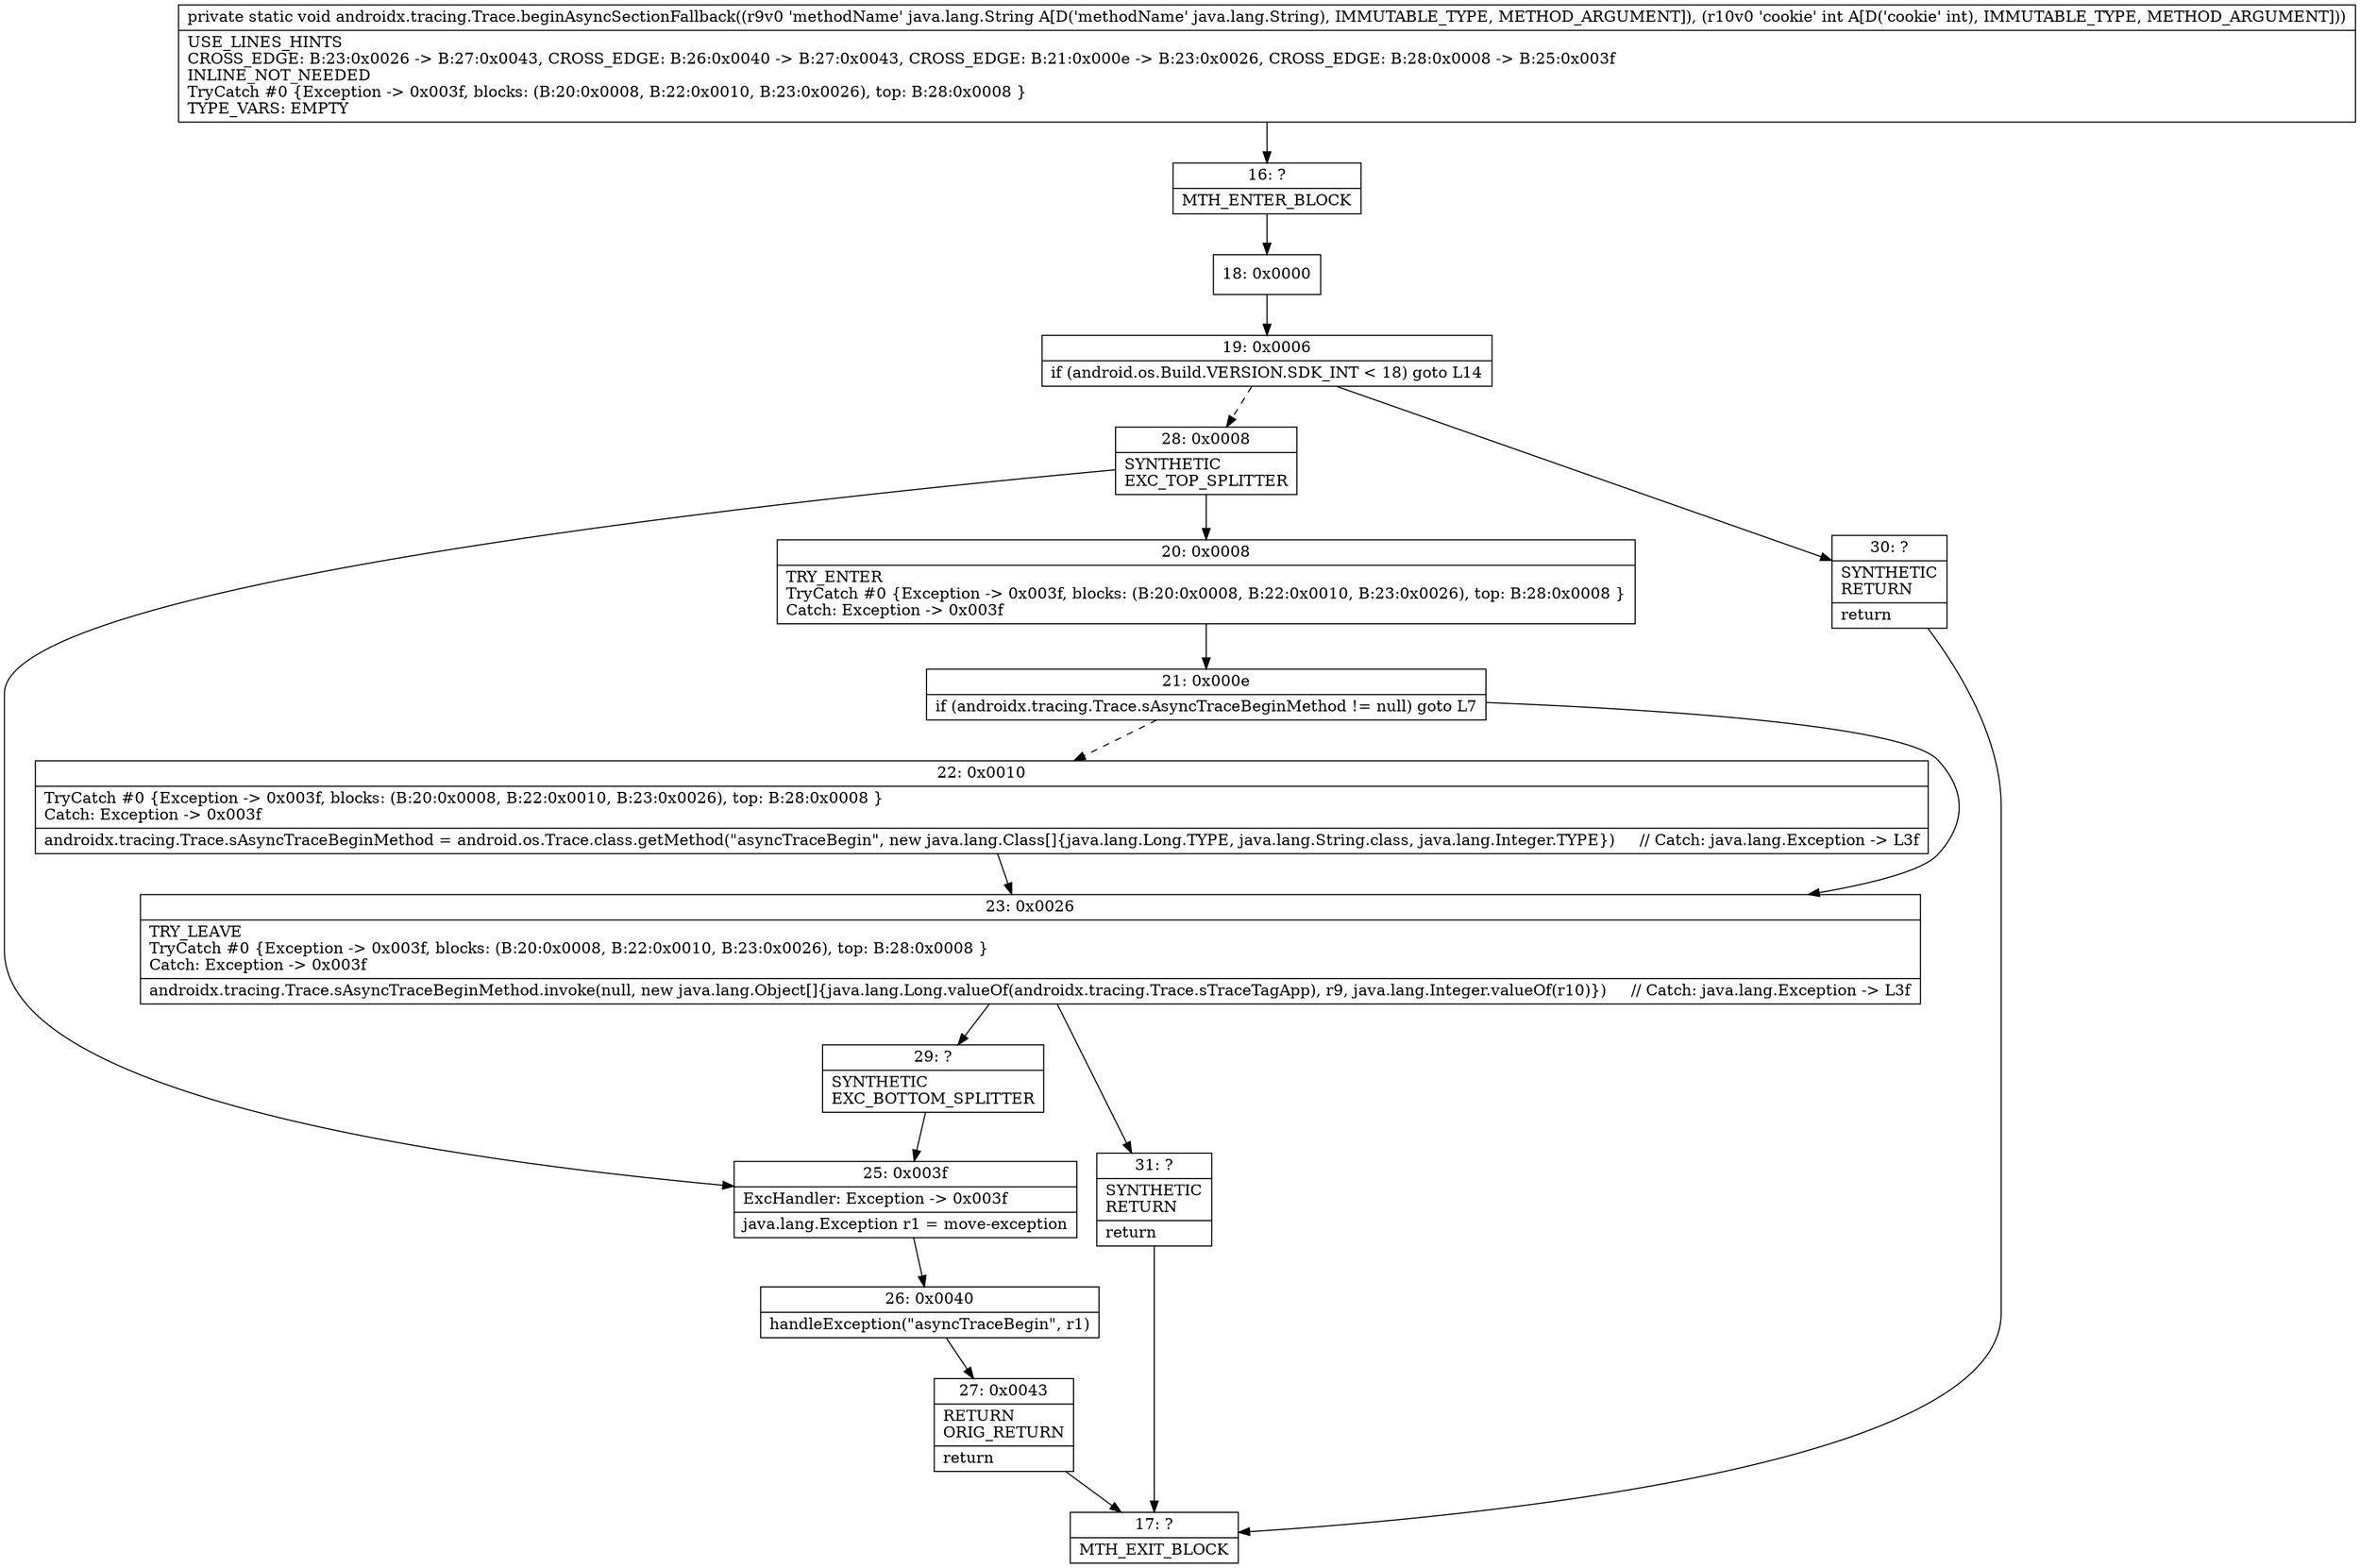 digraph "CFG forandroidx.tracing.Trace.beginAsyncSectionFallback(Ljava\/lang\/String;I)V" {
Node_16 [shape=record,label="{16\:\ ?|MTH_ENTER_BLOCK\l}"];
Node_18 [shape=record,label="{18\:\ 0x0000}"];
Node_19 [shape=record,label="{19\:\ 0x0006|if (android.os.Build.VERSION.SDK_INT \< 18) goto L14\l}"];
Node_28 [shape=record,label="{28\:\ 0x0008|SYNTHETIC\lEXC_TOP_SPLITTER\l}"];
Node_20 [shape=record,label="{20\:\ 0x0008|TRY_ENTER\lTryCatch #0 \{Exception \-\> 0x003f, blocks: (B:20:0x0008, B:22:0x0010, B:23:0x0026), top: B:28:0x0008 \}\lCatch: Exception \-\> 0x003f\l}"];
Node_21 [shape=record,label="{21\:\ 0x000e|if (androidx.tracing.Trace.sAsyncTraceBeginMethod != null) goto L7\l}"];
Node_22 [shape=record,label="{22\:\ 0x0010|TryCatch #0 \{Exception \-\> 0x003f, blocks: (B:20:0x0008, B:22:0x0010, B:23:0x0026), top: B:28:0x0008 \}\lCatch: Exception \-\> 0x003f\l|androidx.tracing.Trace.sAsyncTraceBeginMethod = android.os.Trace.class.getMethod(\"asyncTraceBegin\", new java.lang.Class[]\{java.lang.Long.TYPE, java.lang.String.class, java.lang.Integer.TYPE\})     \/\/ Catch: java.lang.Exception \-\> L3f\l}"];
Node_23 [shape=record,label="{23\:\ 0x0026|TRY_LEAVE\lTryCatch #0 \{Exception \-\> 0x003f, blocks: (B:20:0x0008, B:22:0x0010, B:23:0x0026), top: B:28:0x0008 \}\lCatch: Exception \-\> 0x003f\l|androidx.tracing.Trace.sAsyncTraceBeginMethod.invoke(null, new java.lang.Object[]\{java.lang.Long.valueOf(androidx.tracing.Trace.sTraceTagApp), r9, java.lang.Integer.valueOf(r10)\})     \/\/ Catch: java.lang.Exception \-\> L3f\l}"];
Node_29 [shape=record,label="{29\:\ ?|SYNTHETIC\lEXC_BOTTOM_SPLITTER\l}"];
Node_31 [shape=record,label="{31\:\ ?|SYNTHETIC\lRETURN\l|return\l}"];
Node_17 [shape=record,label="{17\:\ ?|MTH_EXIT_BLOCK\l}"];
Node_25 [shape=record,label="{25\:\ 0x003f|ExcHandler: Exception \-\> 0x003f\l|java.lang.Exception r1 = move\-exception\l}"];
Node_26 [shape=record,label="{26\:\ 0x0040|handleException(\"asyncTraceBegin\", r1)\l}"];
Node_27 [shape=record,label="{27\:\ 0x0043|RETURN\lORIG_RETURN\l|return\l}"];
Node_30 [shape=record,label="{30\:\ ?|SYNTHETIC\lRETURN\l|return\l}"];
MethodNode[shape=record,label="{private static void androidx.tracing.Trace.beginAsyncSectionFallback((r9v0 'methodName' java.lang.String A[D('methodName' java.lang.String), IMMUTABLE_TYPE, METHOD_ARGUMENT]), (r10v0 'cookie' int A[D('cookie' int), IMMUTABLE_TYPE, METHOD_ARGUMENT]))  | USE_LINES_HINTS\lCROSS_EDGE: B:23:0x0026 \-\> B:27:0x0043, CROSS_EDGE: B:26:0x0040 \-\> B:27:0x0043, CROSS_EDGE: B:21:0x000e \-\> B:23:0x0026, CROSS_EDGE: B:28:0x0008 \-\> B:25:0x003f\lINLINE_NOT_NEEDED\lTryCatch #0 \{Exception \-\> 0x003f, blocks: (B:20:0x0008, B:22:0x0010, B:23:0x0026), top: B:28:0x0008 \}\lTYPE_VARS: EMPTY\l}"];
MethodNode -> Node_16;Node_16 -> Node_18;
Node_18 -> Node_19;
Node_19 -> Node_28[style=dashed];
Node_19 -> Node_30;
Node_28 -> Node_20;
Node_28 -> Node_25;
Node_20 -> Node_21;
Node_21 -> Node_22[style=dashed];
Node_21 -> Node_23;
Node_22 -> Node_23;
Node_23 -> Node_29;
Node_23 -> Node_31;
Node_29 -> Node_25;
Node_31 -> Node_17;
Node_25 -> Node_26;
Node_26 -> Node_27;
Node_27 -> Node_17;
Node_30 -> Node_17;
}

